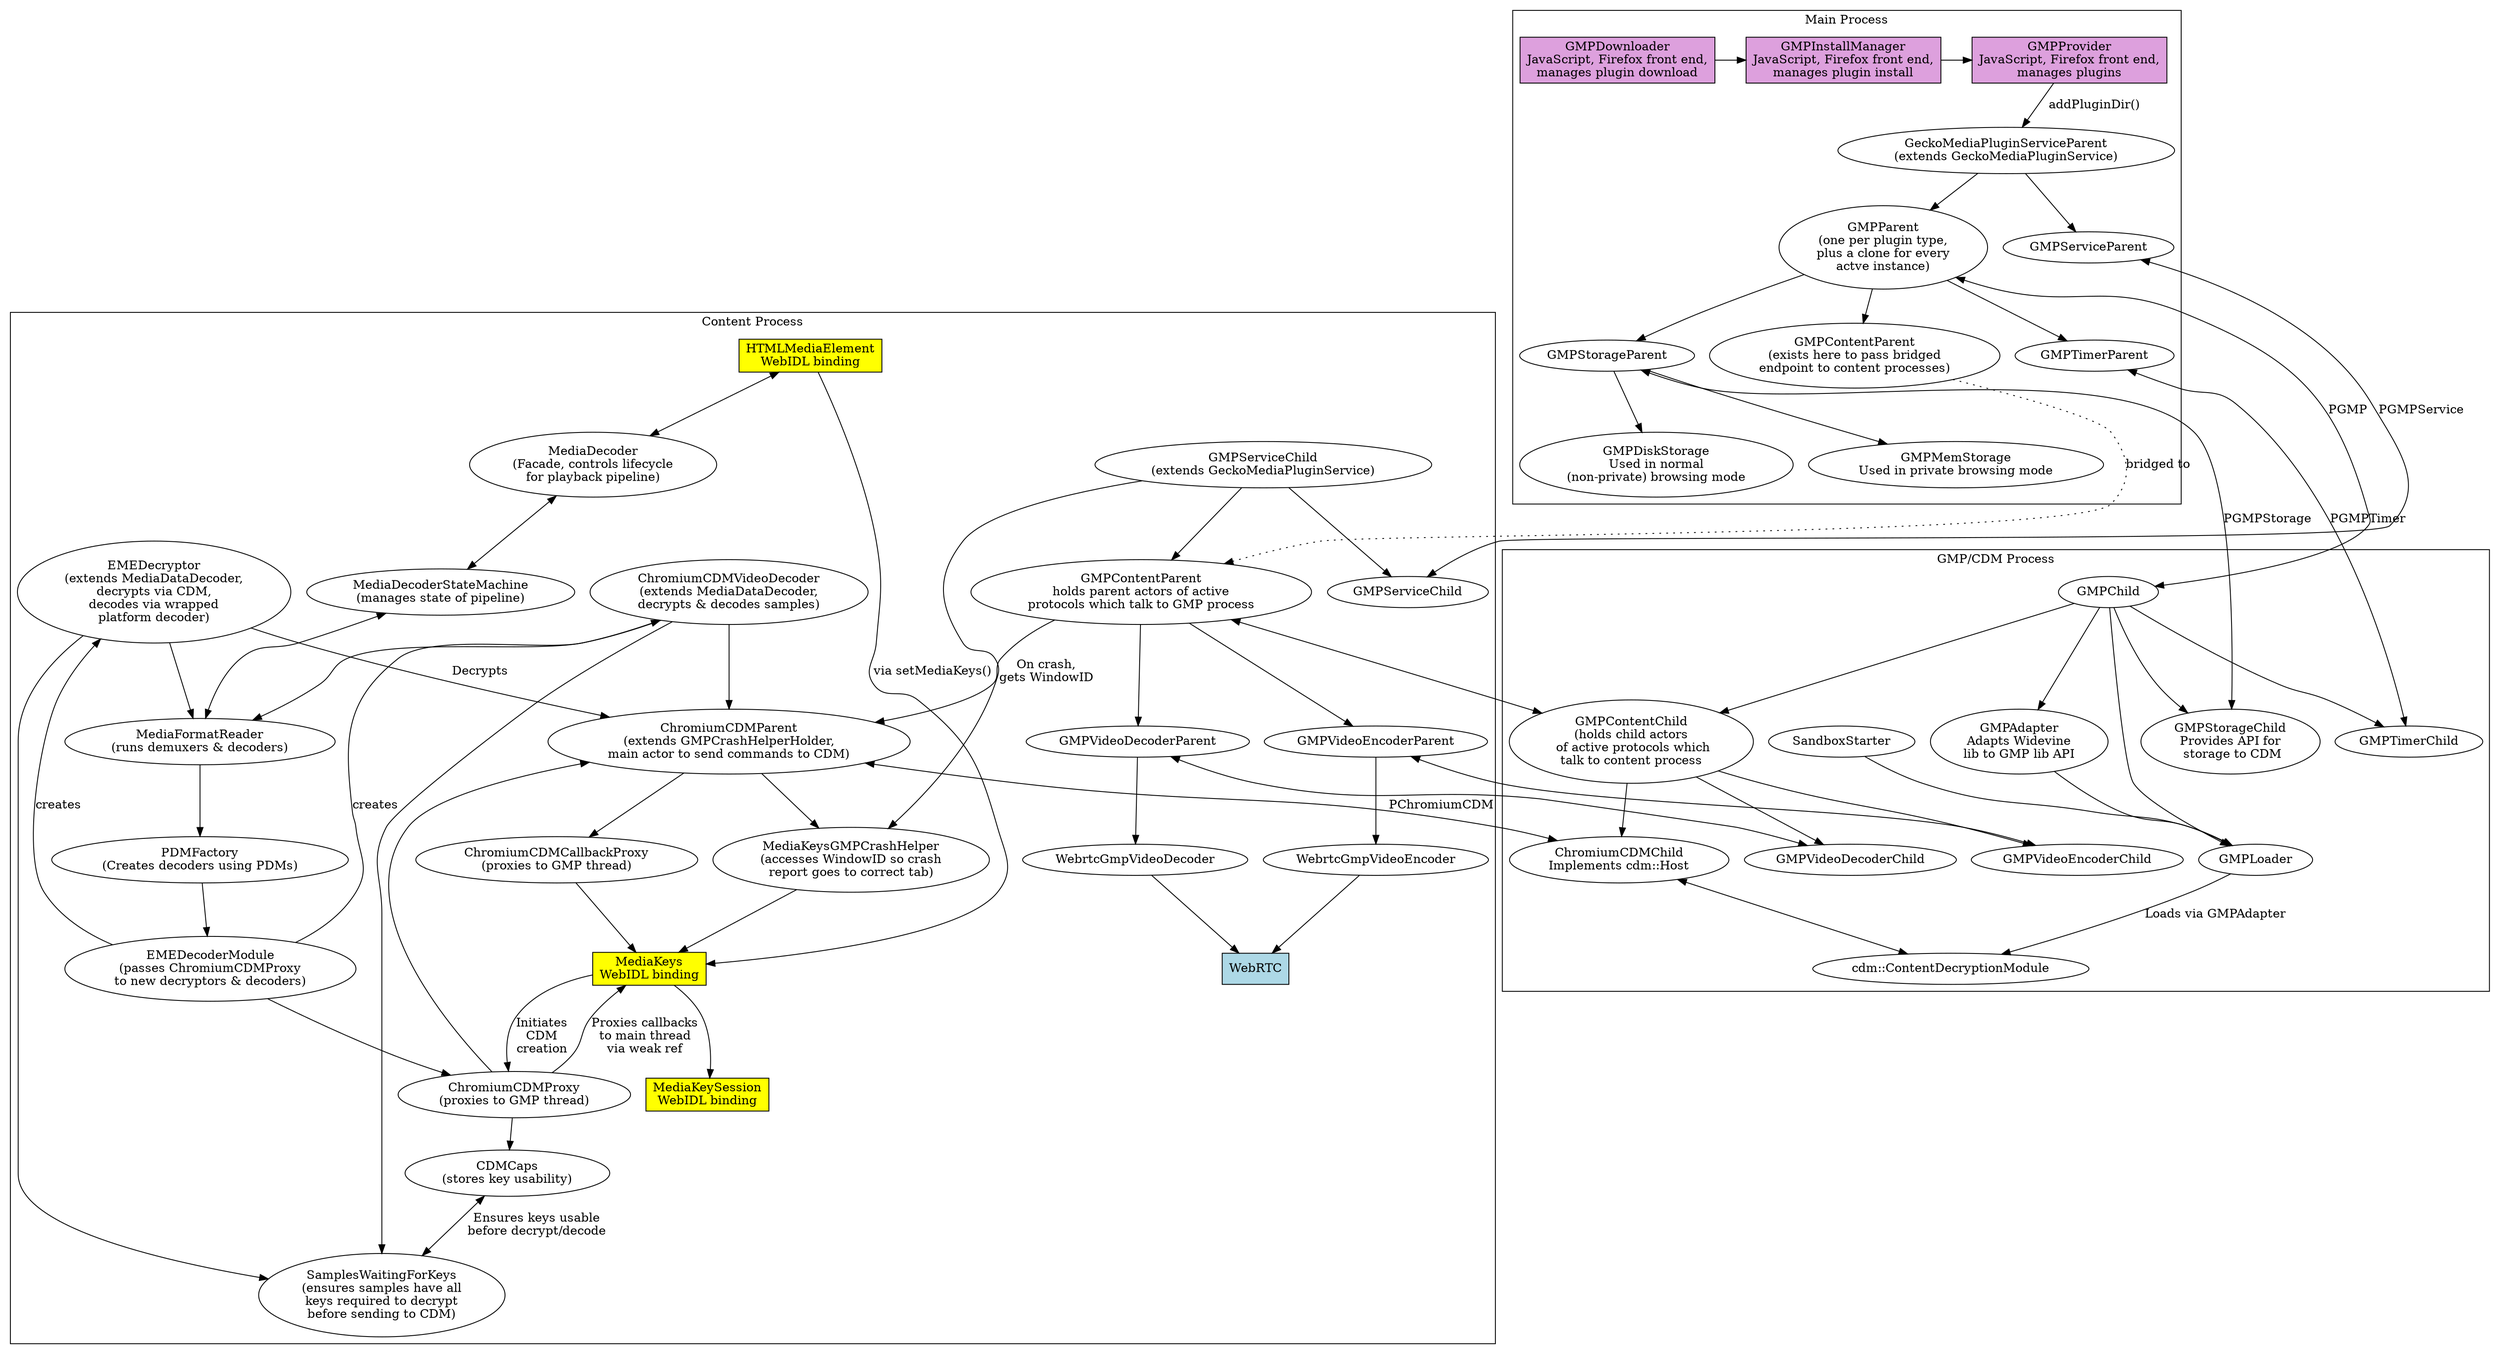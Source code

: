 digraph {
    subgraph cluster_main_process {
        label = "Main Process";
        GeckoMediaPluginServiceParent -> GMPParent
        GMPParent -> main_GMPContentParent

        main_GMPContentParent [label="GMPContentParent\n(exists here to pass bridged\nendpoint to content processes)"]
        GeckoMediaPluginServiceParent [label="GeckoMediaPluginServiceParent\n(extends GeckoMediaPluginService)"]
        GMPParent [label="GMPParent\n(one per plugin type,\nplus a clone for every\nactve instance)"]

        GeckoMediaPluginServiceParent -> GMPServiceParent
        GMPParent -> GMPStorageParent
        GMPStorageParent [label="GMPStorageParent"]
        GMPParent -> GMPTimerParent

        GMPProvider [label="GMPProvider\nJavaScript, Firefox front end,\nmanages plugins", shape=box, style=filled, fillcolor=plum]
        GMPInstallManager [label="GMPInstallManager\nJavaScript, Firefox front end,\nmanages plugin install", shape=box, style=filled, fillcolor=plum]
        GMPDownloader [label="GMPDownloader\nJavaScript, Firefox front end,\nmanages plugin download", shape=box, style=filled, fillcolor=plum]
        GMPProvider -> GeckoMediaPluginServiceParent [label="  addPluginDir()"]
        GMPDownloader -> GMPInstallManager
        GMPInstallManager -> GMPProvider
        {rank=same GMPProvider GMPInstallManager GMPDownloader}

        GMPDiskStorage [label="GMPDiskStorage\nUsed in normal\n(non-private) browsing mode"]
        GMPMemStorage [label="GMPMemStorage\nUsed in private browsing mode"]

        GMPStorageParent -> GMPDiskStorage
        GMPStorageParent -> GMPMemStorage
    }

    main_GMPContentParent -> content_GMPContentParent [style=dotted, label="bridged to"]

    subgraph cluster_gmp_process {
        label = "GMP/CDM Process"

        GMPAdapter [label="GMPAdapter\nAdapts Widevine\nlib to GMP lib API"]
        GMPStorageChild [label="GMPStorageChild\nProvides API for\n storage to CDM"]
        ChromiumCDMChild [label="ChromiumCDMChild\nImplements cdm::Host"]

        GMPChild -> GMPLoader
        GMPChild -> GMPAdapter
        GMPAdapter -> GMPLoader
        GMPLoader -> cdm [label="Loads via GMPAdapter"]
        SandboxStarter -> GMPLoader

        cdm [label="cdm::ContentDecryptionModule"]
        GMPChild -> GMPContentChild
        GMPChild -> GMPTimerChild
        GMPChild -> GMPStorageChild

        GMPContentChild -> ChromiumCDMChild
        GMPContentChild -> GMPVideoDecoderChild
        GMPContentChild -> GMPVideoEncoderChild

        edge[dir=both]
        ChromiumCDMChild -> cdm
        GMPContentChild [label="GMPContentChild\n(holds child actors\n of active protocols which\ntalk to content process"]
    }

    subgraph cluster_content_process {
        label = "Content Process"

        GMPServiceChild
        GeckoMediaPluginServiceChild -> GMPServiceChild

        WebRTC [label="WebRTC", shape=box, style=filled, fillcolor=lightblue]

        content_GMPContentParent [label="GMPContentParent\nholds parent actors of active\nprotocols which talk to GMP process"]
        ChromiumCDMProxy [label="ChromiumCDMProxy\n(proxies to GMP thread)"]
        ChromiumCDMCallbackProxy [label="ChromiumCDMCallbackProxy\n(proxies to GMP thread)"]
        CDMCaps [label="CDMCaps\n(stores key usability)"]
        SamplesWaitingForKeys [label="SamplesWaitingForKeys\n(ensures samples have all\nkeys required to decrypt\nbefore sending to CDM)"]
        ChromiumCDMVideoDecoder [label="ChromiumCDMVideoDecoder\n(extends MediaDataDecoder,\ndecrypts & decodes samples)"]
        EMEDecryptor [label="EMEDecryptor\n(extends MediaDataDecoder,\ndecrypts via CDM,\ndecodes via wrapped\nplatform decoder)"]
        MediaKeys [label="MediaKeys\nWebIDL binding", shape=box, style=filled, fillcolor=yellow]
        MediaKeySession [label="MediaKeySession\nWebIDL binding", shape=box, style=filled, fillcolor=yellow]
        HTMLMediaElement [label="HTMLMediaElement\nWebIDL binding", shape=box, style=filled, fillcolor=yellow]
        MediaKeysGMPCrashHelper [label="MediaKeysGMPCrashHelper\n(accesses WindowID so crash\nreport goes to correct tab)"]
        ChromiumCDMParent [label="ChromiumCDMParent\n(extends GMPCrashHelperHolder,\nmain actor to send commands to CDM)"]
        GeckoMediaPluginServiceChild [label="GMPServiceChild\n(extends GeckoMediaPluginService)"]
        EMEDecoderModule [label="EMEDecoderModule\n(passes ChromiumCDMProxy\nto new decryptors & decoders)"]
        MediaDecoder [label="MediaDecoder\n(Facade, controls lifecycle\nfor playback pipeline)"]
        PDMFactory [label="PDMFactory\n(Creates decoders using PDMs)"]
        MediaDecoderStateMachine [label="MediaDecoderStateMachine\n(manages state of pipeline)"]
        MediaFormatReader [label="MediaFormatReader\n(runs demuxers & decoders)"]

        GeckoMediaPluginServiceChild -> content_GMPContentParent
        content_GMPContentParent -> ChromiumCDMParent
        ChromiumCDMParent -> ChromiumCDMCallbackProxy
        ChromiumCDMCallbackProxy -> MediaKeys
        ChromiumCDMProxy -> MediaKeys [label="Proxies callbacks\nto main thread\nvia weak ref"]
        ChromiumCDMProxy -> ChromiumCDMParent
        ChromiumCDMProxy -> CDMCaps
        ChromiumCDMVideoDecoder -> ChromiumCDMParent
        EMEDecryptor -> ChromiumCDMParent [label="Decrypts"]
        EMEDecryptor -> MediaFormatReader
        ChromiumCDMVideoDecoder -> SamplesWaitingForKeys
        ChromiumCDMVideoDecoder -> MediaFormatReader
        EMEDecryptor -> SamplesWaitingForKeys
        {rank=same EMEDecryptor ChromiumCDMVideoDecoder}

        MediaKeys -> MediaKeySession
        MediaKeys -> ChromiumCDMProxy [label="Initiates\nCDM\ncreation"]
        MediaKeysGMPCrashHelper -> MediaKeys
        ChromiumCDMParent -> MediaKeysGMPCrashHelper
        GeckoMediaPluginServiceChild -> MediaKeysGMPCrashHelper [label="On crash,\ngets WindowID"]
        HTMLMediaElement -> MediaKeys [label="via setMediaKeys()"]

        EMEDecoderModule -> EMEDecryptor [label="creates"]
        EMEDecoderModule -> ChromiumCDMVideoDecoder [label="creates"]
        EMEDecoderModule -> ChromiumCDMProxy

        MediaFormatReader -> PDMFactory
        PDMFactory -> EMEDecoderModule

        content_GMPContentParent -> GMPVideoDecoderParent
        content_GMPContentParent -> GMPVideoEncoderParent

        GMPVideoDecoderParent -> WebrtcGmpVideoDecoder
        GMPVideoEncoderParent -> WebrtcGmpVideoEncoder

        WebrtcGmpVideoDecoder -> WebRTC
        WebrtcGmpVideoEncoder -> WebRTC

        edge[dir=both]
        CDMCaps -> SamplesWaitingForKeys [label="Ensures keys usable\nbefore decrypt/decode"]
        HTMLMediaElement -> MediaDecoder
        MediaDecoder -> MediaDecoderStateMachine
        MediaDecoderStateMachine -> MediaFormatReader
    }

    edge[dir=both]
    GMPParent -> GMPChild [label=PGMP]
    GMPServiceParent -> GMPServiceChild [label="PGMPService"]
    ChromiumCDMParent -> ChromiumCDMChild [label="PChromiumCDM"]
    GMPContentChild -> content_GMPContentParent
    GMPStorageParent -> GMPStorageChild [label="PGMPStorage"]
    GMPTimerParent -> GMPTimerChild [label="PGMPTimer"]

    GMPVideoDecoderParent -> GMPVideoDecoderChild
    GMPVideoEncoderParent -> GMPVideoEncoderChild

    // Invisible edge to force GeckoMediaPluginService{Child,Parent} to be closer
    edge[style=invis]
    GeckoMediaPluginServiceParent -> GeckoMediaPluginServiceChild
    edge[style=invis]
    GMPDiskStorage -> GMPChild
}